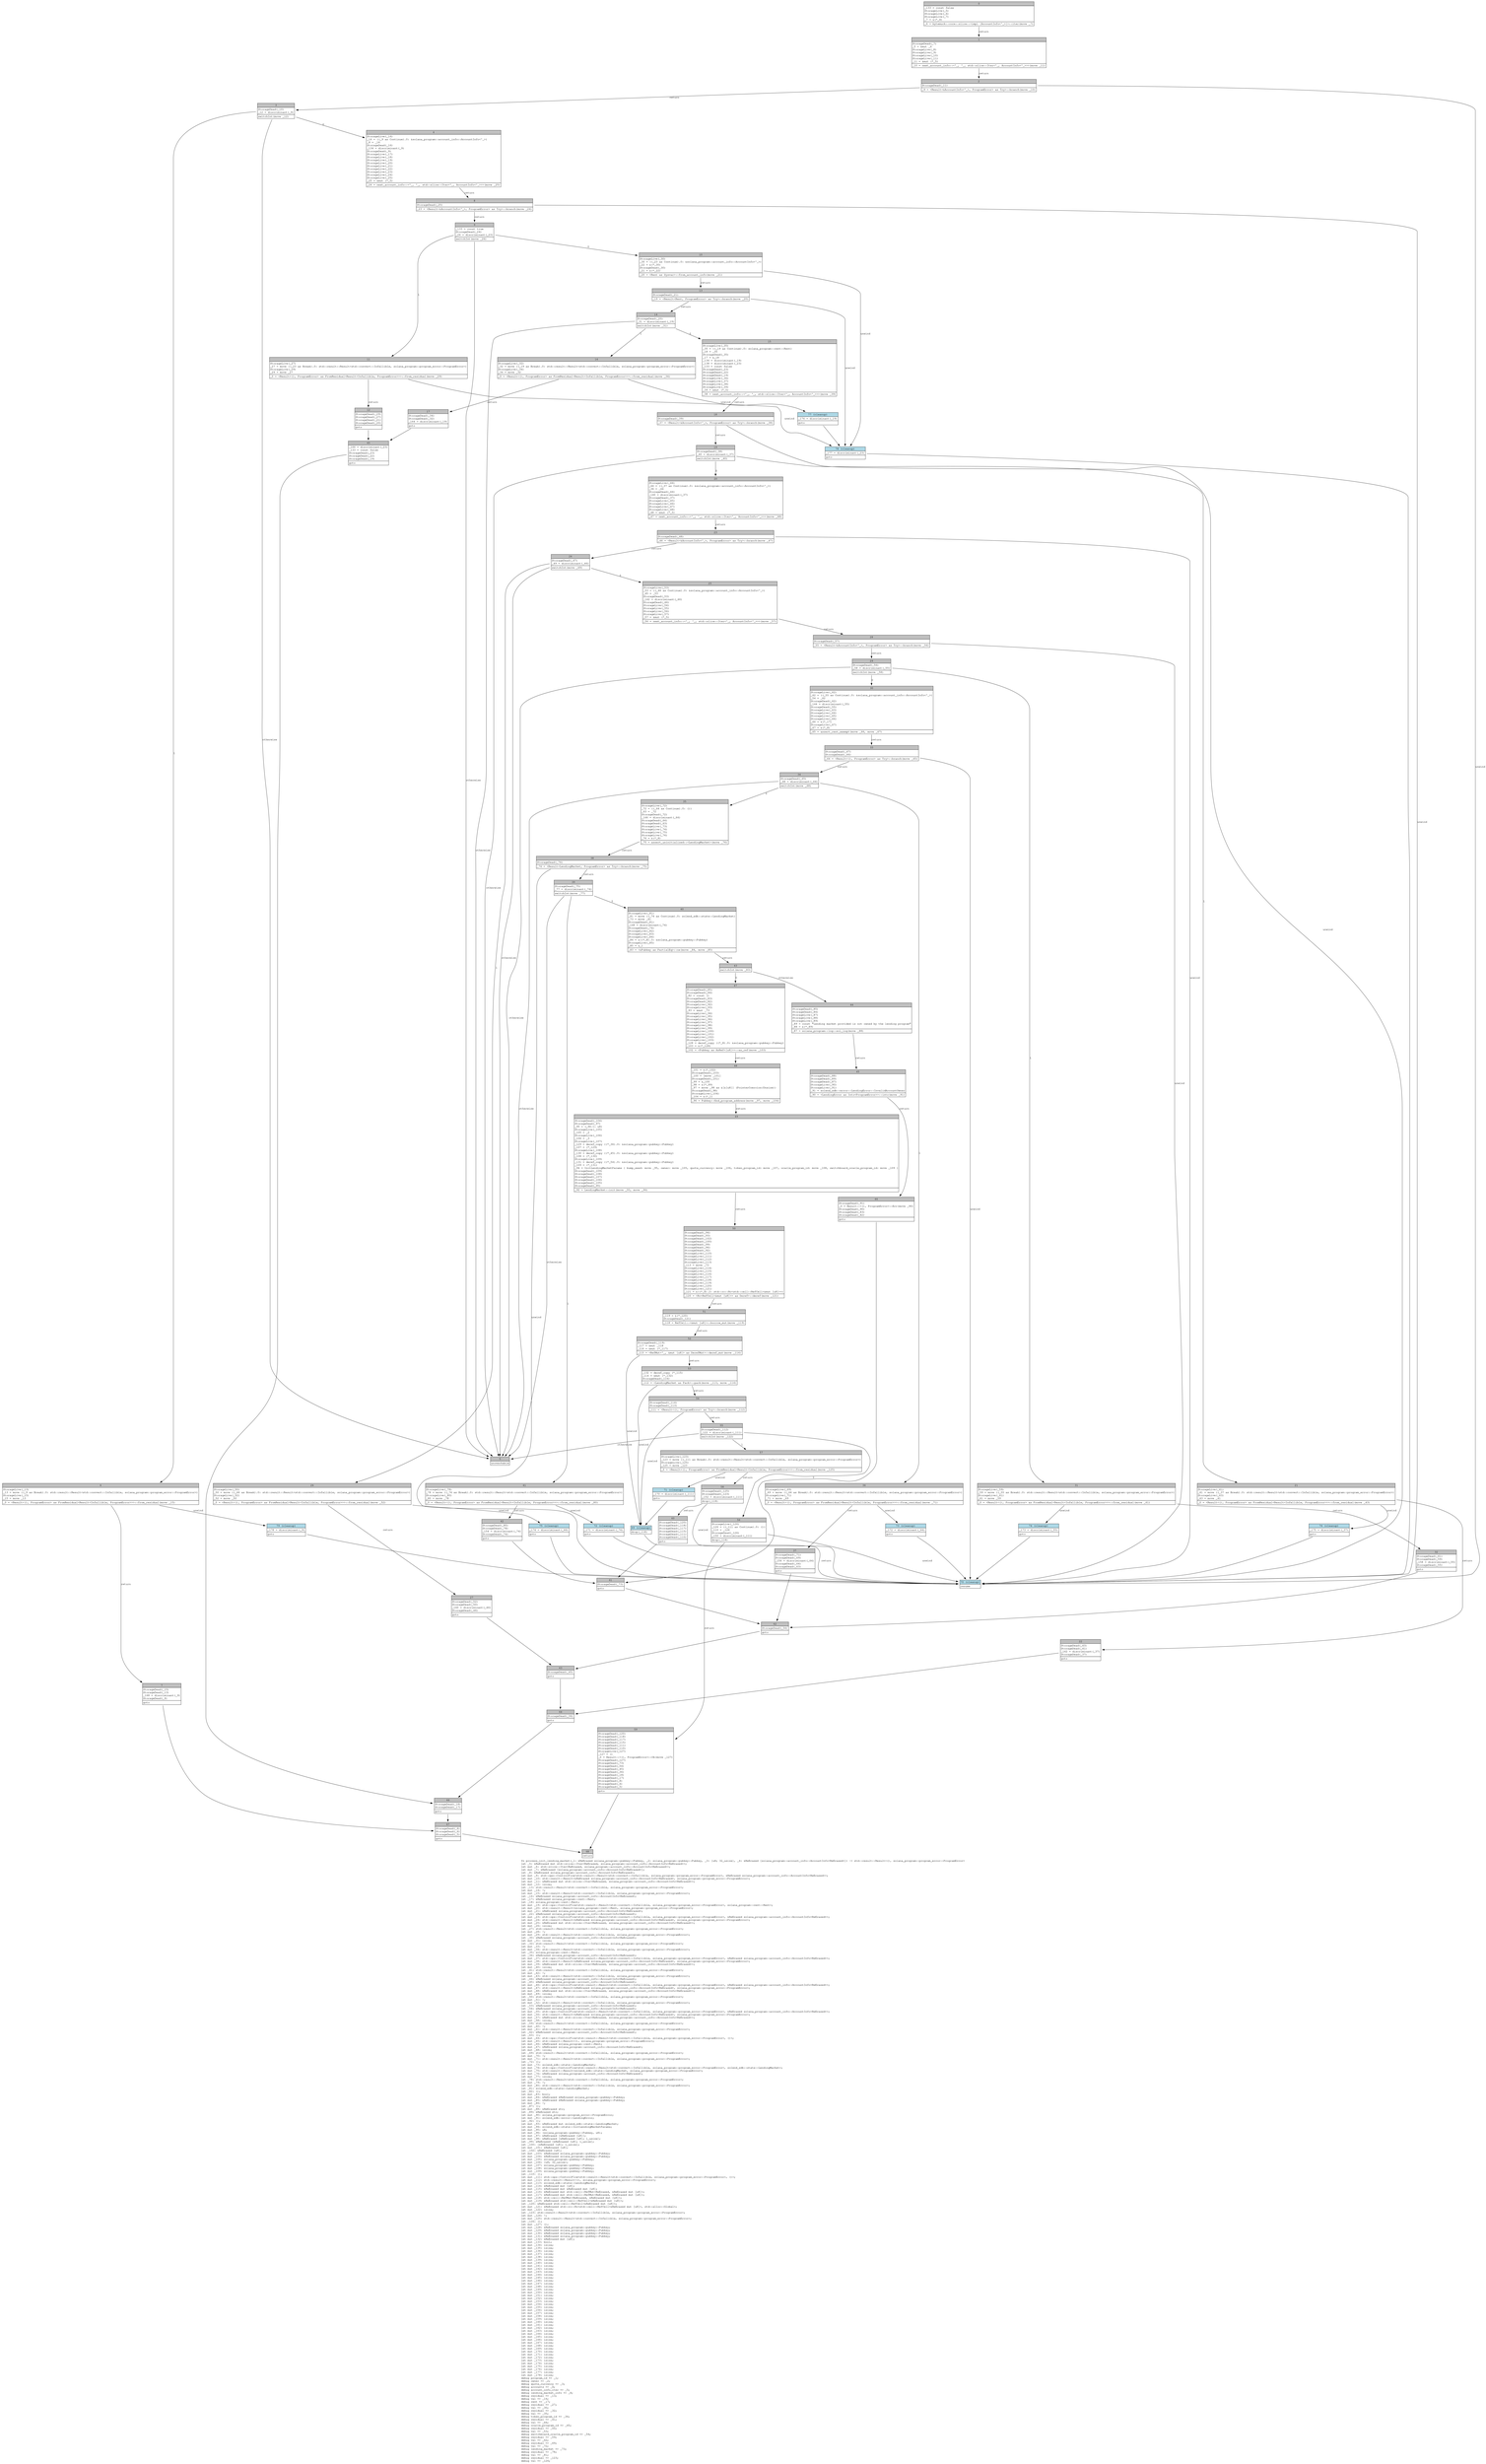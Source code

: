 digraph Mir_0_82 {
    graph [fontname="Courier, monospace"];
    node [fontname="Courier, monospace"];
    edge [fontname="Courier, monospace"];
    label=<fn process_init_lending_market(_1: &amp;ReErased solana_program::pubkey::Pubkey, _2: solana_program::pubkey::Pubkey, _3: [u8; 32_usize], _4: &amp;ReErased [solana_program::account_info::AccountInfo&lt;ReErased&gt;]) -&gt; std::result::Result&lt;(), solana_program::program_error::ProgramError&gt;<br align="left"/>let _5: &amp;ReErased mut std::slice::Iter&lt;ReErased, solana_program::account_info::AccountInfo&lt;ReErased&gt;&gt;;<br align="left"/>let mut _6: std::slice::Iter&lt;ReErased, solana_program::account_info::AccountInfo&lt;ReErased&gt;&gt;;<br align="left"/>let mut _7: &amp;ReErased [solana_program::account_info::AccountInfo&lt;ReErased&gt;];<br align="left"/>let _8: &amp;ReErased solana_program::account_info::AccountInfo&lt;ReErased&gt;;<br align="left"/>let mut _9: std::ops::ControlFlow&lt;std::result::Result&lt;std::convert::Infallible, solana_program::program_error::ProgramError&gt;, &amp;ReErased solana_program::account_info::AccountInfo&lt;ReErased&gt;&gt;;<br align="left"/>let mut _10: std::result::Result&lt;&amp;ReErased solana_program::account_info::AccountInfo&lt;ReErased&gt;, solana_program::program_error::ProgramError&gt;;<br align="left"/>let mut _11: &amp;ReErased mut std::slice::Iter&lt;ReErased, solana_program::account_info::AccountInfo&lt;ReErased&gt;&gt;;<br align="left"/>let mut _12: isize;<br align="left"/>let _13: std::result::Result&lt;std::convert::Infallible, solana_program::program_error::ProgramError&gt;;<br align="left"/>let mut _14: !;<br align="left"/>let mut _15: std::result::Result&lt;std::convert::Infallible, solana_program::program_error::ProgramError&gt;;<br align="left"/>let _16: &amp;ReErased solana_program::account_info::AccountInfo&lt;ReErased&gt;;<br align="left"/>let _17: &amp;ReErased solana_program::rent::Rent;<br align="left"/>let _18: solana_program::rent::Rent;<br align="left"/>let mut _19: std::ops::ControlFlow&lt;std::result::Result&lt;std::convert::Infallible, solana_program::program_error::ProgramError&gt;, solana_program::rent::Rent&gt;;<br align="left"/>let mut _20: std::result::Result&lt;solana_program::rent::Rent, solana_program::program_error::ProgramError&gt;;<br align="left"/>let mut _21: &amp;ReErased solana_program::account_info::AccountInfo&lt;ReErased&gt;;<br align="left"/>let _22: &amp;ReErased solana_program::account_info::AccountInfo&lt;ReErased&gt;;<br align="left"/>let mut _23: std::ops::ControlFlow&lt;std::result::Result&lt;std::convert::Infallible, solana_program::program_error::ProgramError&gt;, &amp;ReErased solana_program::account_info::AccountInfo&lt;ReErased&gt;&gt;;<br align="left"/>let mut _24: std::result::Result&lt;&amp;ReErased solana_program::account_info::AccountInfo&lt;ReErased&gt;, solana_program::program_error::ProgramError&gt;;<br align="left"/>let mut _25: &amp;ReErased mut std::slice::Iter&lt;ReErased, solana_program::account_info::AccountInfo&lt;ReErased&gt;&gt;;<br align="left"/>let mut _26: isize;<br align="left"/>let _27: std::result::Result&lt;std::convert::Infallible, solana_program::program_error::ProgramError&gt;;<br align="left"/>let mut _28: !;<br align="left"/>let mut _29: std::result::Result&lt;std::convert::Infallible, solana_program::program_error::ProgramError&gt;;<br align="left"/>let _30: &amp;ReErased solana_program::account_info::AccountInfo&lt;ReErased&gt;;<br align="left"/>let mut _31: isize;<br align="left"/>let _32: std::result::Result&lt;std::convert::Infallible, solana_program::program_error::ProgramError&gt;;<br align="left"/>let mut _33: !;<br align="left"/>let mut _34: std::result::Result&lt;std::convert::Infallible, solana_program::program_error::ProgramError&gt;;<br align="left"/>let _35: solana_program::rent::Rent;<br align="left"/>let _36: &amp;ReErased solana_program::account_info::AccountInfo&lt;ReErased&gt;;<br align="left"/>let mut _37: std::ops::ControlFlow&lt;std::result::Result&lt;std::convert::Infallible, solana_program::program_error::ProgramError&gt;, &amp;ReErased solana_program::account_info::AccountInfo&lt;ReErased&gt;&gt;;<br align="left"/>let mut _38: std::result::Result&lt;&amp;ReErased solana_program::account_info::AccountInfo&lt;ReErased&gt;, solana_program::program_error::ProgramError&gt;;<br align="left"/>let mut _39: &amp;ReErased mut std::slice::Iter&lt;ReErased, solana_program::account_info::AccountInfo&lt;ReErased&gt;&gt;;<br align="left"/>let mut _40: isize;<br align="left"/>let _41: std::result::Result&lt;std::convert::Infallible, solana_program::program_error::ProgramError&gt;;<br align="left"/>let mut _42: !;<br align="left"/>let mut _43: std::result::Result&lt;std::convert::Infallible, solana_program::program_error::ProgramError&gt;;<br align="left"/>let _44: &amp;ReErased solana_program::account_info::AccountInfo&lt;ReErased&gt;;<br align="left"/>let _45: &amp;ReErased solana_program::account_info::AccountInfo&lt;ReErased&gt;;<br align="left"/>let mut _46: std::ops::ControlFlow&lt;std::result::Result&lt;std::convert::Infallible, solana_program::program_error::ProgramError&gt;, &amp;ReErased solana_program::account_info::AccountInfo&lt;ReErased&gt;&gt;;<br align="left"/>let mut _47: std::result::Result&lt;&amp;ReErased solana_program::account_info::AccountInfo&lt;ReErased&gt;, solana_program::program_error::ProgramError&gt;;<br align="left"/>let mut _48: &amp;ReErased mut std::slice::Iter&lt;ReErased, solana_program::account_info::AccountInfo&lt;ReErased&gt;&gt;;<br align="left"/>let mut _49: isize;<br align="left"/>let _50: std::result::Result&lt;std::convert::Infallible, solana_program::program_error::ProgramError&gt;;<br align="left"/>let mut _51: !;<br align="left"/>let mut _52: std::result::Result&lt;std::convert::Infallible, solana_program::program_error::ProgramError&gt;;<br align="left"/>let _53: &amp;ReErased solana_program::account_info::AccountInfo&lt;ReErased&gt;;<br align="left"/>let _54: &amp;ReErased solana_program::account_info::AccountInfo&lt;ReErased&gt;;<br align="left"/>let mut _55: std::ops::ControlFlow&lt;std::result::Result&lt;std::convert::Infallible, solana_program::program_error::ProgramError&gt;, &amp;ReErased solana_program::account_info::AccountInfo&lt;ReErased&gt;&gt;;<br align="left"/>let mut _56: std::result::Result&lt;&amp;ReErased solana_program::account_info::AccountInfo&lt;ReErased&gt;, solana_program::program_error::ProgramError&gt;;<br align="left"/>let mut _57: &amp;ReErased mut std::slice::Iter&lt;ReErased, solana_program::account_info::AccountInfo&lt;ReErased&gt;&gt;;<br align="left"/>let mut _58: isize;<br align="left"/>let _59: std::result::Result&lt;std::convert::Infallible, solana_program::program_error::ProgramError&gt;;<br align="left"/>let mut _60: !;<br align="left"/>let mut _61: std::result::Result&lt;std::convert::Infallible, solana_program::program_error::ProgramError&gt;;<br align="left"/>let _62: &amp;ReErased solana_program::account_info::AccountInfo&lt;ReErased&gt;;<br align="left"/>let _63: ();<br align="left"/>let mut _64: std::ops::ControlFlow&lt;std::result::Result&lt;std::convert::Infallible, solana_program::program_error::ProgramError&gt;, ()&gt;;<br align="left"/>let mut _65: std::result::Result&lt;(), solana_program::program_error::ProgramError&gt;;<br align="left"/>let mut _66: &amp;ReErased solana_program::rent::Rent;<br align="left"/>let mut _67: &amp;ReErased solana_program::account_info::AccountInfo&lt;ReErased&gt;;<br align="left"/>let mut _68: isize;<br align="left"/>let _69: std::result::Result&lt;std::convert::Infallible, solana_program::program_error::ProgramError&gt;;<br align="left"/>let mut _70: !;<br align="left"/>let mut _71: std::result::Result&lt;std::convert::Infallible, solana_program::program_error::ProgramError&gt;;<br align="left"/>let _72: ();<br align="left"/>let mut _73: solend_sdk::state::LendingMarket;<br align="left"/>let mut _74: std::ops::ControlFlow&lt;std::result::Result&lt;std::convert::Infallible, solana_program::program_error::ProgramError&gt;, solend_sdk::state::LendingMarket&gt;;<br align="left"/>let mut _75: std::result::Result&lt;solend_sdk::state::LendingMarket, solana_program::program_error::ProgramError&gt;;<br align="left"/>let mut _76: &amp;ReErased solana_program::account_info::AccountInfo&lt;ReErased&gt;;<br align="left"/>let mut _77: isize;<br align="left"/>let _78: std::result::Result&lt;std::convert::Infallible, solana_program::program_error::ProgramError&gt;;<br align="left"/>let mut _79: !;<br align="left"/>let mut _80: std::result::Result&lt;std::convert::Infallible, solana_program::program_error::ProgramError&gt;;<br align="left"/>let _81: solend_sdk::state::LendingMarket;<br align="left"/>let _82: ();<br align="left"/>let mut _83: bool;<br align="left"/>let mut _84: &amp;ReErased &amp;ReErased solana_program::pubkey::Pubkey;<br align="left"/>let mut _85: &amp;ReErased &amp;ReErased solana_program::pubkey::Pubkey;<br align="left"/>let mut _86: !;<br align="left"/>let _87: ();<br align="left"/>let mut _88: &amp;ReErased str;<br align="left"/>let _89: &amp;ReErased str;<br align="left"/>let mut _90: solana_program::program_error::ProgramError;<br align="left"/>let mut _91: solend_sdk::error::LendingError;<br align="left"/>let _92: ();<br align="left"/>let mut _93: &amp;ReErased mut solend_sdk::state::LendingMarket;<br align="left"/>let mut _94: solend_sdk::state::InitLendingMarketParams;<br align="left"/>let mut _95: u8;<br align="left"/>let mut _96: (solana_program::pubkey::Pubkey, u8);<br align="left"/>let mut _97: &amp;ReErased [&amp;ReErased [u8]];<br align="left"/>let mut _98: &amp;ReErased [&amp;ReErased [u8]; 1_usize];<br align="left"/>let _99: &amp;ReErased [&amp;ReErased [u8]; 1_usize];<br align="left"/>let _100: [&amp;ReErased [u8]; 1_usize];<br align="left"/>let mut _101: &amp;ReErased [u8];<br align="left"/>let _102: &amp;ReErased [u8];<br align="left"/>let mut _103: &amp;ReErased solana_program::pubkey::Pubkey;<br align="left"/>let mut _104: &amp;ReErased solana_program::pubkey::Pubkey;<br align="left"/>let mut _105: solana_program::pubkey::Pubkey;<br align="left"/>let mut _106: [u8; 32_usize];<br align="left"/>let mut _107: solana_program::pubkey::Pubkey;<br align="left"/>let mut _108: solana_program::pubkey::Pubkey;<br align="left"/>let mut _109: solana_program::pubkey::Pubkey;<br align="left"/>let _110: ();<br align="left"/>let mut _111: std::ops::ControlFlow&lt;std::result::Result&lt;std::convert::Infallible, solana_program::program_error::ProgramError&gt;, ()&gt;;<br align="left"/>let mut _112: std::result::Result&lt;(), solana_program::program_error::ProgramError&gt;;<br align="left"/>let mut _113: solend_sdk::state::LendingMarket;<br align="left"/>let mut _114: &amp;ReErased mut [u8];<br align="left"/>let mut _115: &amp;ReErased mut &amp;ReErased mut [u8];<br align="left"/>let mut _116: &amp;ReErased mut std::cell::RefMut&lt;ReErased, &amp;ReErased mut [u8]&gt;;<br align="left"/>let mut _117: &amp;ReErased mut std::cell::RefMut&lt;ReErased, &amp;ReErased mut [u8]&gt;;<br align="left"/>let mut _118: std::cell::RefMut&lt;ReErased, &amp;ReErased mut [u8]&gt;;<br align="left"/>let mut _119: &amp;ReErased std::cell::RefCell&lt;&amp;ReErased mut [u8]&gt;;<br align="left"/>let _120: &amp;ReErased std::cell::RefCell&lt;&amp;ReErased mut [u8]&gt;;<br align="left"/>let mut _121: &amp;ReErased std::rc::Rc&lt;std::cell::RefCell&lt;&amp;ReErased mut [u8]&gt;, std::alloc::Global&gt;;<br align="left"/>let mut _122: isize;<br align="left"/>let _123: std::result::Result&lt;std::convert::Infallible, solana_program::program_error::ProgramError&gt;;<br align="left"/>let mut _124: !;<br align="left"/>let mut _125: std::result::Result&lt;std::convert::Infallible, solana_program::program_error::ProgramError&gt;;<br align="left"/>let _126: ();<br align="left"/>let mut _127: ();<br align="left"/>let mut _128: &amp;ReErased solana_program::pubkey::Pubkey;<br align="left"/>let mut _129: &amp;ReErased solana_program::pubkey::Pubkey;<br align="left"/>let mut _130: &amp;ReErased solana_program::pubkey::Pubkey;<br align="left"/>let mut _131: &amp;ReErased solana_program::pubkey::Pubkey;<br align="left"/>let mut _132: &amp;ReErased mut [u8];<br align="left"/>let mut _133: bool;<br align="left"/>let mut _134: isize;<br align="left"/>let mut _135: isize;<br align="left"/>let mut _136: isize;<br align="left"/>let mut _137: isize;<br align="left"/>let mut _138: isize;<br align="left"/>let mut _139: isize;<br align="left"/>let mut _140: isize;<br align="left"/>let mut _141: isize;<br align="left"/>let mut _142: isize;<br align="left"/>let mut _143: isize;<br align="left"/>let mut _144: isize;<br align="left"/>let mut _145: isize;<br align="left"/>let mut _146: isize;<br align="left"/>let mut _147: isize;<br align="left"/>let mut _148: isize;<br align="left"/>let mut _149: isize;<br align="left"/>let mut _150: isize;<br align="left"/>let mut _151: isize;<br align="left"/>let mut _152: isize;<br align="left"/>let mut _153: isize;<br align="left"/>let mut _154: isize;<br align="left"/>let mut _155: isize;<br align="left"/>let mut _156: isize;<br align="left"/>let mut _157: isize;<br align="left"/>let mut _158: isize;<br align="left"/>let mut _159: isize;<br align="left"/>let mut _160: isize;<br align="left"/>let mut _161: isize;<br align="left"/>let mut _162: isize;<br align="left"/>let mut _163: isize;<br align="left"/>let mut _164: isize;<br align="left"/>let mut _165: isize;<br align="left"/>let mut _166: isize;<br align="left"/>let mut _167: isize;<br align="left"/>let mut _168: isize;<br align="left"/>let mut _169: isize;<br align="left"/>let mut _170: isize;<br align="left"/>let mut _171: isize;<br align="left"/>let mut _172: isize;<br align="left"/>let mut _173: isize;<br align="left"/>let mut _174: isize;<br align="left"/>let mut _175: isize;<br align="left"/>let mut _176: isize;<br align="left"/>let mut _177: isize;<br align="left"/>let mut _178: isize;<br align="left"/>debug program_id =&gt; _1;<br align="left"/>debug owner =&gt; _2;<br align="left"/>debug quote_currency =&gt; _3;<br align="left"/>debug accounts =&gt; _4;<br align="left"/>debug account_info_iter =&gt; _5;<br align="left"/>debug lending_market_info =&gt; _8;<br align="left"/>debug residual =&gt; _13;<br align="left"/>debug val =&gt; _16;<br align="left"/>debug rent =&gt; _17;<br align="left"/>debug residual =&gt; _27;<br align="left"/>debug val =&gt; _30;<br align="left"/>debug residual =&gt; _32;<br align="left"/>debug val =&gt; _35;<br align="left"/>debug token_program_id =&gt; _36;<br align="left"/>debug residual =&gt; _41;<br align="left"/>debug val =&gt; _44;<br align="left"/>debug oracle_program_id =&gt; _45;<br align="left"/>debug residual =&gt; _50;<br align="left"/>debug val =&gt; _53;<br align="left"/>debug switchboard_oracle_program_id =&gt; _54;<br align="left"/>debug residual =&gt; _59;<br align="left"/>debug val =&gt; _62;<br align="left"/>debug residual =&gt; _69;<br align="left"/>debug val =&gt; _72;<br align="left"/>debug lending_market =&gt; _73;<br align="left"/>debug residual =&gt; _78;<br align="left"/>debug val =&gt; _81;<br align="left"/>debug residual =&gt; _123;<br align="left"/>debug val =&gt; _126;<br align="left"/>>;
    bb0__0_82 [shape="none", label=<<table border="0" cellborder="1" cellspacing="0"><tr><td bgcolor="gray" align="center" colspan="1">0</td></tr><tr><td align="left" balign="left">_133 = const false<br/>StorageLive(_5)<br/>StorageLive(_6)<br/>StorageLive(_7)<br/>_7 = &amp;(*_4)<br/></td></tr><tr><td align="left">_6 = bytemuck::core::slice::&lt;impl [AccountInfo&lt;'_&gt;]&gt;::iter(move _7)</td></tr></table>>];
    bb1__0_82 [shape="none", label=<<table border="0" cellborder="1" cellspacing="0"><tr><td bgcolor="gray" align="center" colspan="1">1</td></tr><tr><td align="left" balign="left">StorageDead(_7)<br/>_5 = &amp;mut _6<br/>StorageLive(_8)<br/>StorageLive(_9)<br/>StorageLive(_10)<br/>StorageLive(_11)<br/>_11 = &amp;mut (*_5)<br/></td></tr><tr><td align="left">_10 = next_account_info::&lt;'_, '_, std::slice::Iter&lt;'_, AccountInfo&lt;'_&gt;&gt;&gt;(move _11)</td></tr></table>>];
    bb2__0_82 [shape="none", label=<<table border="0" cellborder="1" cellspacing="0"><tr><td bgcolor="gray" align="center" colspan="1">2</td></tr><tr><td align="left" balign="left">StorageDead(_11)<br/></td></tr><tr><td align="left">_9 = &lt;Result&lt;&amp;AccountInfo&lt;'_&gt;, ProgramError&gt; as Try&gt;::branch(move _10)</td></tr></table>>];
    bb3__0_82 [shape="none", label=<<table border="0" cellborder="1" cellspacing="0"><tr><td bgcolor="gray" align="center" colspan="1">3</td></tr><tr><td align="left" balign="left">StorageDead(_10)<br/>_12 = discriminant(_9)<br/></td></tr><tr><td align="left">switchInt(move _12)</td></tr></table>>];
    bb4__0_82 [shape="none", label=<<table border="0" cellborder="1" cellspacing="0"><tr><td bgcolor="gray" align="center" colspan="1">4</td></tr><tr><td align="left" balign="left">StorageLive(_16)<br/>_16 = ((_9 as Continue).0: &amp;solana_program::account_info::AccountInfo&lt;'_&gt;)<br/>_8 = _16<br/>StorageDead(_16)<br/>_134 = discriminant(_9)<br/>StorageDead(_9)<br/>StorageLive(_17)<br/>StorageLive(_18)<br/>StorageLive(_19)<br/>StorageLive(_20)<br/>StorageLive(_21)<br/>StorageLive(_22)<br/>StorageLive(_23)<br/>StorageLive(_24)<br/>StorageLive(_25)<br/>_25 = &amp;mut (*_5)<br/></td></tr><tr><td align="left">_24 = next_account_info::&lt;'_, '_, std::slice::Iter&lt;'_, AccountInfo&lt;'_&gt;&gt;&gt;(move _25)</td></tr></table>>];
    bb5__0_82 [shape="none", label=<<table border="0" cellborder="1" cellspacing="0"><tr><td bgcolor="gray" align="center" colspan="1">5</td></tr><tr><td align="left">unreachable</td></tr></table>>];
    bb6__0_82 [shape="none", label=<<table border="0" cellborder="1" cellspacing="0"><tr><td bgcolor="gray" align="center" colspan="1">6</td></tr><tr><td align="left" balign="left">StorageLive(_13)<br/>_13 = move ((_9 as Break).0: std::result::Result&lt;std::convert::Infallible, solana_program::program_error::ProgramError&gt;)<br/>StorageLive(_15)<br/>_15 = move _13<br/></td></tr><tr><td align="left">_0 = &lt;Result&lt;(), ProgramError&gt; as FromResidual&lt;Result&lt;Infallible, ProgramError&gt;&gt;&gt;::from_residual(move _15)</td></tr></table>>];
    bb7__0_82 [shape="none", label=<<table border="0" cellborder="1" cellspacing="0"><tr><td bgcolor="gray" align="center" colspan="1">7</td></tr><tr><td align="left" balign="left">StorageDead(_15)<br/>StorageDead(_13)<br/>_168 = discriminant(_9)<br/>StorageDead(_9)<br/></td></tr><tr><td align="left">goto</td></tr></table>>];
    bb8__0_82 [shape="none", label=<<table border="0" cellborder="1" cellspacing="0"><tr><td bgcolor="gray" align="center" colspan="1">8</td></tr><tr><td align="left" balign="left">StorageDead(_25)<br/></td></tr><tr><td align="left">_23 = &lt;Result&lt;&amp;AccountInfo&lt;'_&gt;, ProgramError&gt; as Try&gt;::branch(move _24)</td></tr></table>>];
    bb9__0_82 [shape="none", label=<<table border="0" cellborder="1" cellspacing="0"><tr><td bgcolor="gray" align="center" colspan="1">9</td></tr><tr><td align="left" balign="left">_133 = const true<br/>StorageDead(_24)<br/>_26 = discriminant(_23)<br/></td></tr><tr><td align="left">switchInt(move _26)</td></tr></table>>];
    bb10__0_82 [shape="none", label=<<table border="0" cellborder="1" cellspacing="0"><tr><td bgcolor="gray" align="center" colspan="1">10</td></tr><tr><td align="left" balign="left">StorageLive(_30)<br/>_30 = ((_23 as Continue).0: &amp;solana_program::account_info::AccountInfo&lt;'_&gt;)<br/>_22 = &amp;(*_30)<br/>StorageDead(_30)<br/>_21 = &amp;(*_22)<br/></td></tr><tr><td align="left">_20 = &lt;Rent as Sysvar&gt;::from_account_info(move _21)</td></tr></table>>];
    bb11__0_82 [shape="none", label=<<table border="0" cellborder="1" cellspacing="0"><tr><td bgcolor="gray" align="center" colspan="1">11</td></tr><tr><td align="left" balign="left">StorageLive(_27)<br/>_27 = move ((_23 as Break).0: std::result::Result&lt;std::convert::Infallible, solana_program::program_error::ProgramError&gt;)<br/>StorageLive(_29)<br/>_29 = move _27<br/></td></tr><tr><td align="left">_0 = &lt;Result&lt;(), ProgramError&gt; as FromResidual&lt;Result&lt;Infallible, ProgramError&gt;&gt;&gt;::from_residual(move _29)</td></tr></table>>];
    bb12__0_82 [shape="none", label=<<table border="0" cellborder="1" cellspacing="0"><tr><td bgcolor="gray" align="center" colspan="1">12</td></tr><tr><td align="left" balign="left">StorageDead(_29)<br/>StorageDead(_27)<br/>StorageDead(_21)<br/>StorageDead(_20)<br/></td></tr><tr><td align="left">goto</td></tr></table>>];
    bb13__0_82 [shape="none", label=<<table border="0" cellborder="1" cellspacing="0"><tr><td bgcolor="gray" align="center" colspan="1">13</td></tr><tr><td align="left" balign="left">StorageDead(_21)<br/></td></tr><tr><td align="left">_19 = &lt;Result&lt;Rent, ProgramError&gt; as Try&gt;::branch(move _20)</td></tr></table>>];
    bb14__0_82 [shape="none", label=<<table border="0" cellborder="1" cellspacing="0"><tr><td bgcolor="gray" align="center" colspan="1">14</td></tr><tr><td align="left" balign="left">StorageDead(_20)<br/>_31 = discriminant(_19)<br/></td></tr><tr><td align="left">switchInt(move _31)</td></tr></table>>];
    bb15__0_82 [shape="none", label=<<table border="0" cellborder="1" cellspacing="0"><tr><td bgcolor="gray" align="center" colspan="1">15</td></tr><tr><td align="left" balign="left">StorageLive(_35)<br/>_35 = ((_19 as Continue).0: solana_program::rent::Rent)<br/>_18 = _35<br/>StorageDead(_35)<br/>_17 = &amp;_18<br/>_136 = discriminant(_19)<br/>_138 = discriminant(_23)<br/>_133 = const false<br/>StorageDead(_23)<br/>StorageDead(_22)<br/>StorageDead(_19)<br/>StorageLive(_36)<br/>StorageLive(_37)<br/>StorageLive(_38)<br/>StorageLive(_39)<br/>_39 = &amp;mut (*_5)<br/></td></tr><tr><td align="left">_38 = next_account_info::&lt;'_, '_, std::slice::Iter&lt;'_, AccountInfo&lt;'_&gt;&gt;&gt;(move _39)</td></tr></table>>];
    bb16__0_82 [shape="none", label=<<table border="0" cellborder="1" cellspacing="0"><tr><td bgcolor="gray" align="center" colspan="1">16</td></tr><tr><td align="left" balign="left">StorageLive(_32)<br/>_32 = move ((_19 as Break).0: std::result::Result&lt;std::convert::Infallible, solana_program::program_error::ProgramError&gt;)<br/>StorageLive(_34)<br/>_34 = move _32<br/></td></tr><tr><td align="left">_0 = &lt;Result&lt;(), ProgramError&gt; as FromResidual&lt;Result&lt;Infallible, ProgramError&gt;&gt;&gt;::from_residual(move _34)</td></tr></table>>];
    bb17__0_82 [shape="none", label=<<table border="0" cellborder="1" cellspacing="0"><tr><td bgcolor="gray" align="center" colspan="1">17</td></tr><tr><td align="left" balign="left">StorageDead(_34)<br/>StorageDead(_32)<br/>_164 = discriminant(_19)<br/></td></tr><tr><td align="left">goto</td></tr></table>>];
    bb18__0_82 [shape="none", label=<<table border="0" cellborder="1" cellspacing="0"><tr><td bgcolor="gray" align="center" colspan="1">18</td></tr><tr><td align="left" balign="left">StorageDead(_39)<br/></td></tr><tr><td align="left">_37 = &lt;Result&lt;&amp;AccountInfo&lt;'_&gt;, ProgramError&gt; as Try&gt;::branch(move _38)</td></tr></table>>];
    bb19__0_82 [shape="none", label=<<table border="0" cellborder="1" cellspacing="0"><tr><td bgcolor="gray" align="center" colspan="1">19</td></tr><tr><td align="left" balign="left">StorageDead(_38)<br/>_40 = discriminant(_37)<br/></td></tr><tr><td align="left">switchInt(move _40)</td></tr></table>>];
    bb20__0_82 [shape="none", label=<<table border="0" cellborder="1" cellspacing="0"><tr><td bgcolor="gray" align="center" colspan="1">20</td></tr><tr><td align="left" balign="left">StorageLive(_44)<br/>_44 = ((_37 as Continue).0: &amp;solana_program::account_info::AccountInfo&lt;'_&gt;)<br/>_36 = _44<br/>StorageDead(_44)<br/>_140 = discriminant(_37)<br/>StorageDead(_37)<br/>StorageLive(_45)<br/>StorageLive(_46)<br/>StorageLive(_47)<br/>StorageLive(_48)<br/>_48 = &amp;mut (*_5)<br/></td></tr><tr><td align="left">_47 = next_account_info::&lt;'_, '_, std::slice::Iter&lt;'_, AccountInfo&lt;'_&gt;&gt;&gt;(move _48)</td></tr></table>>];
    bb21__0_82 [shape="none", label=<<table border="0" cellborder="1" cellspacing="0"><tr><td bgcolor="gray" align="center" colspan="1">21</td></tr><tr><td align="left" balign="left">StorageLive(_41)<br/>_41 = move ((_37 as Break).0: std::result::Result&lt;std::convert::Infallible, solana_program::program_error::ProgramError&gt;)<br/>StorageLive(_43)<br/>_43 = move _41<br/></td></tr><tr><td align="left">_0 = &lt;Result&lt;(), ProgramError&gt; as FromResidual&lt;Result&lt;Infallible, ProgramError&gt;&gt;&gt;::from_residual(move _43)</td></tr></table>>];
    bb22__0_82 [shape="none", label=<<table border="0" cellborder="1" cellspacing="0"><tr><td bgcolor="gray" align="center" colspan="1">22</td></tr><tr><td align="left" balign="left">StorageDead(_43)<br/>StorageDead(_41)<br/>_162 = discriminant(_37)<br/>StorageDead(_37)<br/></td></tr><tr><td align="left">goto</td></tr></table>>];
    bb23__0_82 [shape="none", label=<<table border="0" cellborder="1" cellspacing="0"><tr><td bgcolor="gray" align="center" colspan="1">23</td></tr><tr><td align="left" balign="left">StorageDead(_48)<br/></td></tr><tr><td align="left">_46 = &lt;Result&lt;&amp;AccountInfo&lt;'_&gt;, ProgramError&gt; as Try&gt;::branch(move _47)</td></tr></table>>];
    bb24__0_82 [shape="none", label=<<table border="0" cellborder="1" cellspacing="0"><tr><td bgcolor="gray" align="center" colspan="1">24</td></tr><tr><td align="left" balign="left">StorageDead(_47)<br/>_49 = discriminant(_46)<br/></td></tr><tr><td align="left">switchInt(move _49)</td></tr></table>>];
    bb25__0_82 [shape="none", label=<<table border="0" cellborder="1" cellspacing="0"><tr><td bgcolor="gray" align="center" colspan="1">25</td></tr><tr><td align="left" balign="left">StorageLive(_53)<br/>_53 = ((_46 as Continue).0: &amp;solana_program::account_info::AccountInfo&lt;'_&gt;)<br/>_45 = _53<br/>StorageDead(_53)<br/>_142 = discriminant(_46)<br/>StorageDead(_46)<br/>StorageLive(_54)<br/>StorageLive(_55)<br/>StorageLive(_56)<br/>StorageLive(_57)<br/>_57 = &amp;mut (*_5)<br/></td></tr><tr><td align="left">_56 = next_account_info::&lt;'_, '_, std::slice::Iter&lt;'_, AccountInfo&lt;'_&gt;&gt;&gt;(move _57)</td></tr></table>>];
    bb26__0_82 [shape="none", label=<<table border="0" cellborder="1" cellspacing="0"><tr><td bgcolor="gray" align="center" colspan="1">26</td></tr><tr><td align="left" balign="left">StorageLive(_50)<br/>_50 = move ((_46 as Break).0: std::result::Result&lt;std::convert::Infallible, solana_program::program_error::ProgramError&gt;)<br/>StorageLive(_52)<br/>_52 = move _50<br/></td></tr><tr><td align="left">_0 = &lt;Result&lt;(), ProgramError&gt; as FromResidual&lt;Result&lt;Infallible, ProgramError&gt;&gt;&gt;::from_residual(move _52)</td></tr></table>>];
    bb27__0_82 [shape="none", label=<<table border="0" cellborder="1" cellspacing="0"><tr><td bgcolor="gray" align="center" colspan="1">27</td></tr><tr><td align="left" balign="left">StorageDead(_52)<br/>StorageDead(_50)<br/>_160 = discriminant(_46)<br/>StorageDead(_46)<br/></td></tr><tr><td align="left">goto</td></tr></table>>];
    bb28__0_82 [shape="none", label=<<table border="0" cellborder="1" cellspacing="0"><tr><td bgcolor="gray" align="center" colspan="1">28</td></tr><tr><td align="left" balign="left">StorageDead(_57)<br/></td></tr><tr><td align="left">_55 = &lt;Result&lt;&amp;AccountInfo&lt;'_&gt;, ProgramError&gt; as Try&gt;::branch(move _56)</td></tr></table>>];
    bb29__0_82 [shape="none", label=<<table border="0" cellborder="1" cellspacing="0"><tr><td bgcolor="gray" align="center" colspan="1">29</td></tr><tr><td align="left" balign="left">StorageDead(_56)<br/>_58 = discriminant(_55)<br/></td></tr><tr><td align="left">switchInt(move _58)</td></tr></table>>];
    bb30__0_82 [shape="none", label=<<table border="0" cellborder="1" cellspacing="0"><tr><td bgcolor="gray" align="center" colspan="1">30</td></tr><tr><td align="left" balign="left">StorageLive(_62)<br/>_62 = ((_55 as Continue).0: &amp;solana_program::account_info::AccountInfo&lt;'_&gt;)<br/>_54 = _62<br/>StorageDead(_62)<br/>_144 = discriminant(_55)<br/>StorageDead(_55)<br/>StorageLive(_63)<br/>StorageLive(_64)<br/>StorageLive(_65)<br/>StorageLive(_66)<br/>_66 = &amp;(*_17)<br/>StorageLive(_67)<br/>_67 = &amp;(*_8)<br/></td></tr><tr><td align="left">_65 = assert_rent_exempt(move _66, move _67)</td></tr></table>>];
    bb31__0_82 [shape="none", label=<<table border="0" cellborder="1" cellspacing="0"><tr><td bgcolor="gray" align="center" colspan="1">31</td></tr><tr><td align="left" balign="left">StorageLive(_59)<br/>_59 = move ((_55 as Break).0: std::result::Result&lt;std::convert::Infallible, solana_program::program_error::ProgramError&gt;)<br/>StorageLive(_61)<br/>_61 = move _59<br/></td></tr><tr><td align="left">_0 = &lt;Result&lt;(), ProgramError&gt; as FromResidual&lt;Result&lt;Infallible, ProgramError&gt;&gt;&gt;::from_residual(move _61)</td></tr></table>>];
    bb32__0_82 [shape="none", label=<<table border="0" cellborder="1" cellspacing="0"><tr><td bgcolor="gray" align="center" colspan="1">32</td></tr><tr><td align="left" balign="left">StorageDead(_61)<br/>StorageDead(_59)<br/>_158 = discriminant(_55)<br/>StorageDead(_55)<br/></td></tr><tr><td align="left">goto</td></tr></table>>];
    bb33__0_82 [shape="none", label=<<table border="0" cellborder="1" cellspacing="0"><tr><td bgcolor="gray" align="center" colspan="1">33</td></tr><tr><td align="left" balign="left">StorageDead(_67)<br/>StorageDead(_66)<br/></td></tr><tr><td align="left">_64 = &lt;Result&lt;(), ProgramError&gt; as Try&gt;::branch(move _65)</td></tr></table>>];
    bb34__0_82 [shape="none", label=<<table border="0" cellborder="1" cellspacing="0"><tr><td bgcolor="gray" align="center" colspan="1">34</td></tr><tr><td align="left" balign="left">StorageDead(_65)<br/>_68 = discriminant(_64)<br/></td></tr><tr><td align="left">switchInt(move _68)</td></tr></table>>];
    bb35__0_82 [shape="none", label=<<table border="0" cellborder="1" cellspacing="0"><tr><td bgcolor="gray" align="center" colspan="1">35</td></tr><tr><td align="left" balign="left">StorageLive(_72)<br/>_72 = ((_64 as Continue).0: ())<br/>_63 = _72<br/>StorageDead(_72)<br/>_146 = discriminant(_64)<br/>StorageDead(_64)<br/>StorageDead(_63)<br/>StorageLive(_73)<br/>StorageLive(_74)<br/>StorageLive(_75)<br/>StorageLive(_76)<br/>_76 = &amp;(*_8)<br/></td></tr><tr><td align="left">_75 = assert_uninitialized::&lt;LendingMarket&gt;(move _76)</td></tr></table>>];
    bb36__0_82 [shape="none", label=<<table border="0" cellborder="1" cellspacing="0"><tr><td bgcolor="gray" align="center" colspan="1">36</td></tr><tr><td align="left" balign="left">StorageLive(_69)<br/>_69 = move ((_64 as Break).0: std::result::Result&lt;std::convert::Infallible, solana_program::program_error::ProgramError&gt;)<br/>StorageLive(_71)<br/>_71 = move _69<br/></td></tr><tr><td align="left">_0 = &lt;Result&lt;(), ProgramError&gt; as FromResidual&lt;Result&lt;Infallible, ProgramError&gt;&gt;&gt;::from_residual(move _71)</td></tr></table>>];
    bb37__0_82 [shape="none", label=<<table border="0" cellborder="1" cellspacing="0"><tr><td bgcolor="gray" align="center" colspan="1">37</td></tr><tr><td align="left" balign="left">StorageDead(_71)<br/>StorageDead(_69)<br/>_156 = discriminant(_64)<br/>StorageDead(_64)<br/>StorageDead(_63)<br/></td></tr><tr><td align="left">goto</td></tr></table>>];
    bb38__0_82 [shape="none", label=<<table border="0" cellborder="1" cellspacing="0"><tr><td bgcolor="gray" align="center" colspan="1">38</td></tr><tr><td align="left" balign="left">StorageDead(_76)<br/></td></tr><tr><td align="left">_74 = &lt;Result&lt;LendingMarket, ProgramError&gt; as Try&gt;::branch(move _75)</td></tr></table>>];
    bb39__0_82 [shape="none", label=<<table border="0" cellborder="1" cellspacing="0"><tr><td bgcolor="gray" align="center" colspan="1">39</td></tr><tr><td align="left" balign="left">StorageDead(_75)<br/>_77 = discriminant(_74)<br/></td></tr><tr><td align="left">switchInt(move _77)</td></tr></table>>];
    bb40__0_82 [shape="none", label=<<table border="0" cellborder="1" cellspacing="0"><tr><td bgcolor="gray" align="center" colspan="1">40</td></tr><tr><td align="left" balign="left">StorageLive(_81)<br/>_81 = move ((_74 as Continue).0: solend_sdk::state::LendingMarket)<br/>_73 = move _81<br/>StorageDead(_81)<br/>_148 = discriminant(_74)<br/>StorageDead(_74)<br/>StorageLive(_82)<br/>StorageLive(_83)<br/>StorageLive(_84)<br/>_84 = &amp;((*_8).3: &amp;solana_program::pubkey::Pubkey)<br/>StorageLive(_85)<br/>_85 = &amp;_1<br/></td></tr><tr><td align="left">_83 = &lt;&amp;Pubkey as PartialEq&gt;::ne(move _84, move _85)</td></tr></table>>];
    bb41__0_82 [shape="none", label=<<table border="0" cellborder="1" cellspacing="0"><tr><td bgcolor="gray" align="center" colspan="1">41</td></tr><tr><td align="left" balign="left">StorageLive(_78)<br/>_78 = move ((_74 as Break).0: std::result::Result&lt;std::convert::Infallible, solana_program::program_error::ProgramError&gt;)<br/>StorageLive(_80)<br/>_80 = move _78<br/></td></tr><tr><td align="left">_0 = &lt;Result&lt;(), ProgramError&gt; as FromResidual&lt;Result&lt;Infallible, ProgramError&gt;&gt;&gt;::from_residual(move _80)</td></tr></table>>];
    bb42__0_82 [shape="none", label=<<table border="0" cellborder="1" cellspacing="0"><tr><td bgcolor="gray" align="center" colspan="1">42</td></tr><tr><td align="left" balign="left">StorageDead(_80)<br/>StorageDead(_78)<br/>_154 = discriminant(_74)<br/>StorageDead(_74)<br/></td></tr><tr><td align="left">goto</td></tr></table>>];
    bb43__0_82 [shape="none", label=<<table border="0" cellborder="1" cellspacing="0"><tr><td bgcolor="gray" align="center" colspan="1">43</td></tr><tr><td align="left">switchInt(move _83)</td></tr></table>>];
    bb44__0_82 [shape="none", label=<<table border="0" cellborder="1" cellspacing="0"><tr><td bgcolor="gray" align="center" colspan="1">44</td></tr><tr><td align="left" balign="left">StorageDead(_85)<br/>StorageDead(_84)<br/>StorageLive(_87)<br/>StorageLive(_88)<br/>StorageLive(_89)<br/>_89 = const &quot;Lending market provided is not owned by the lending program&quot;<br/>_88 = &amp;(*_89)<br/></td></tr><tr><td align="left">_87 = solana_program::log::sol_log(move _88)</td></tr></table>>];
    bb45__0_82 [shape="none", label=<<table border="0" cellborder="1" cellspacing="0"><tr><td bgcolor="gray" align="center" colspan="1">45</td></tr><tr><td align="left" balign="left">StorageDead(_88)<br/>StorageDead(_89)<br/>StorageDead(_87)<br/>StorageLive(_90)<br/>StorageLive(_91)<br/>_91 = solend_sdk::error::LendingError::InvalidAccountOwner<br/></td></tr><tr><td align="left">_90 = &lt;LendingError as Into&lt;ProgramError&gt;&gt;::into(move _91)</td></tr></table>>];
    bb46__0_82 [shape="none", label=<<table border="0" cellborder="1" cellspacing="0"><tr><td bgcolor="gray" align="center" colspan="1">46</td></tr><tr><td align="left" balign="left">StorageDead(_91)<br/>_0 = Result::&lt;(), ProgramError&gt;::Err(move _90)<br/>StorageDead(_90)<br/>StorageDead(_83)<br/>StorageDead(_82)<br/></td></tr><tr><td align="left">goto</td></tr></table>>];
    bb47__0_82 [shape="none", label=<<table border="0" cellborder="1" cellspacing="0"><tr><td bgcolor="gray" align="center" colspan="1">47</td></tr><tr><td align="left" balign="left">StorageDead(_85)<br/>StorageDead(_84)<br/>_82 = const ()<br/>StorageDead(_83)<br/>StorageDead(_82)<br/>StorageLive(_92)<br/>StorageLive(_93)<br/>_93 = &amp;mut _73<br/>StorageLive(_94)<br/>StorageLive(_95)<br/>StorageLive(_96)<br/>StorageLive(_97)<br/>StorageLive(_98)<br/>StorageLive(_99)<br/>StorageLive(_100)<br/>StorageLive(_101)<br/>StorageLive(_102)<br/>StorageLive(_103)<br/>_128 = deref_copy ((*_8).0: &amp;solana_program::pubkey::Pubkey)<br/>_103 = &amp;(*_128)<br/></td></tr><tr><td align="left">_102 = &lt;Pubkey as AsRef&lt;[u8]&gt;&gt;::as_ref(move _103)</td></tr></table>>];
    bb48__0_82 [shape="none", label=<<table border="0" cellborder="1" cellspacing="0"><tr><td bgcolor="gray" align="center" colspan="1">48</td></tr><tr><td align="left" balign="left">_101 = &amp;(*_102)<br/>StorageDead(_103)<br/>_100 = [move _101]<br/>StorageDead(_101)<br/>_99 = &amp;_100<br/>_98 = &amp;(*_99)<br/>_97 = move _98 as &amp;[&amp;[u8]] (PointerCoercion(Unsize))<br/>StorageDead(_98)<br/>StorageLive(_104)<br/>_104 = &amp;(*_1)<br/></td></tr><tr><td align="left">_96 = Pubkey::find_program_address(move _97, move _104)</td></tr></table>>];
    bb49__0_82 [shape="none", label=<<table border="0" cellborder="1" cellspacing="0"><tr><td bgcolor="gray" align="center" colspan="1">49</td></tr><tr><td align="left" balign="left">StorageDead(_104)<br/>StorageDead(_97)<br/>_95 = (_96.1: u8)<br/>StorageLive(_105)<br/>_105 = _2<br/>StorageLive(_106)<br/>_106 = _3<br/>StorageLive(_107)<br/>_129 = deref_copy ((*_36).0: &amp;solana_program::pubkey::Pubkey)<br/>_107 = (*_129)<br/>StorageLive(_108)<br/>_130 = deref_copy ((*_45).0: &amp;solana_program::pubkey::Pubkey)<br/>_108 = (*_130)<br/>StorageLive(_109)<br/>_131 = deref_copy ((*_54).0: &amp;solana_program::pubkey::Pubkey)<br/>_109 = (*_131)<br/>_94 = InitLendingMarketParams { bump_seed: move _95, owner: move _105, quote_currency: move _106, token_program_id: move _107, oracle_program_id: move _108, switchboard_oracle_program_id: move _109 }<br/>StorageDead(_109)<br/>StorageDead(_108)<br/>StorageDead(_107)<br/>StorageDead(_106)<br/>StorageDead(_105)<br/>StorageDead(_95)<br/></td></tr><tr><td align="left">_92 = LendingMarket::init(move _93, move _94)</td></tr></table>>];
    bb50__0_82 [shape="none", label=<<table border="0" cellborder="1" cellspacing="0"><tr><td bgcolor="gray" align="center" colspan="1">50</td></tr><tr><td align="left" balign="left">StorageDead(_94)<br/>StorageDead(_93)<br/>StorageDead(_102)<br/>StorageDead(_100)<br/>StorageDead(_99)<br/>StorageDead(_96)<br/>StorageDead(_92)<br/>StorageLive(_110)<br/>StorageLive(_111)<br/>StorageLive(_112)<br/>StorageLive(_113)<br/>_113 = move _73<br/>StorageLive(_114)<br/>StorageLive(_115)<br/>StorageLive(_116)<br/>StorageLive(_117)<br/>StorageLive(_118)<br/>StorageLive(_119)<br/>StorageLive(_120)<br/>StorageLive(_121)<br/>_121 = &amp;((*_8).2: std::rc::Rc&lt;std::cell::RefCell&lt;&amp;mut [u8]&gt;&gt;)<br/></td></tr><tr><td align="left">_120 = &lt;Rc&lt;RefCell&lt;&amp;mut [u8]&gt;&gt; as Deref&gt;::deref(move _121)</td></tr></table>>];
    bb51__0_82 [shape="none", label=<<table border="0" cellborder="1" cellspacing="0"><tr><td bgcolor="gray" align="center" colspan="1">51</td></tr><tr><td align="left" balign="left">_119 = &amp;(*_120)<br/>StorageDead(_121)<br/></td></tr><tr><td align="left">_118 = RefCell::&lt;&amp;mut [u8]&gt;::borrow_mut(move _119)</td></tr></table>>];
    bb52__0_82 [shape="none", label=<<table border="0" cellborder="1" cellspacing="0"><tr><td bgcolor="gray" align="center" colspan="1">52</td></tr><tr><td align="left" balign="left">StorageDead(_119)<br/>_117 = &amp;mut _118<br/>_116 = &amp;mut (*_117)<br/></td></tr><tr><td align="left">_115 = &lt;RefMut&lt;'_, &amp;mut [u8]&gt; as DerefMut&gt;::deref_mut(move _116)</td></tr></table>>];
    bb53__0_82 [shape="none", label=<<table border="0" cellborder="1" cellspacing="0"><tr><td bgcolor="gray" align="center" colspan="1">53</td></tr><tr><td align="left" balign="left">_132 = deref_copy (*_115)<br/>_114 = &amp;mut (*_132)<br/>StorageDead(_116)<br/></td></tr><tr><td align="left">_112 = &lt;LendingMarket as Pack&gt;::pack(move _113, move _114)</td></tr></table>>];
    bb54__0_82 [shape="none", label=<<table border="0" cellborder="1" cellspacing="0"><tr><td bgcolor="gray" align="center" colspan="1">54</td></tr><tr><td align="left" balign="left">StorageDead(_114)<br/>StorageDead(_113)<br/></td></tr><tr><td align="left">_111 = &lt;Result&lt;(), ProgramError&gt; as Try&gt;::branch(move _112)</td></tr></table>>];
    bb55__0_82 [shape="none", label=<<table border="0" cellborder="1" cellspacing="0"><tr><td bgcolor="gray" align="center" colspan="1">55</td></tr><tr><td align="left" balign="left">StorageDead(_112)<br/>_122 = discriminant(_111)<br/></td></tr><tr><td align="left">switchInt(move _122)</td></tr></table>>];
    bb56__0_82 [shape="none", label=<<table border="0" cellborder="1" cellspacing="0"><tr><td bgcolor="gray" align="center" colspan="1">56</td></tr><tr><td align="left" balign="left">StorageLive(_126)<br/>_126 = ((_111 as Continue).0: ())<br/>_110 = _126<br/>StorageDead(_126)<br/>_150 = discriminant(_111)<br/></td></tr><tr><td align="left">drop(_118)</td></tr></table>>];
    bb57__0_82 [shape="none", label=<<table border="0" cellborder="1" cellspacing="0"><tr><td bgcolor="gray" align="center" colspan="1">57</td></tr><tr><td align="left" balign="left">StorageLive(_123)<br/>_123 = move ((_111 as Break).0: std::result::Result&lt;std::convert::Infallible, solana_program::program_error::ProgramError&gt;)<br/>StorageLive(_125)<br/>_125 = move _123<br/></td></tr><tr><td align="left">_0 = &lt;Result&lt;(), ProgramError&gt; as FromResidual&lt;Result&lt;Infallible, ProgramError&gt;&gt;&gt;::from_residual(move _125)</td></tr></table>>];
    bb58__0_82 [shape="none", label=<<table border="0" cellborder="1" cellspacing="0"><tr><td bgcolor="gray" align="center" colspan="1">58</td></tr><tr><td align="left" balign="left">StorageDead(_125)<br/>StorageDead(_123)<br/>_152 = discriminant(_111)<br/></td></tr><tr><td align="left">drop(_118)</td></tr></table>>];
    bb59__0_82 [shape="none", label=<<table border="0" cellborder="1" cellspacing="0"><tr><td bgcolor="gray" align="center" colspan="1">59</td></tr><tr><td align="left" balign="left">StorageDead(_120)<br/>StorageDead(_118)<br/>StorageDead(_117)<br/>StorageDead(_115)<br/>StorageDead(_111)<br/>StorageDead(_110)<br/>StorageLive(_127)<br/>_127 = ()<br/>_0 = Result::&lt;(), ProgramError&gt;::Ok(move _127)<br/>StorageDead(_127)<br/>StorageDead(_73)<br/>StorageDead(_54)<br/>StorageDead(_45)<br/>StorageDead(_36)<br/>StorageDead(_18)<br/>StorageDead(_17)<br/>StorageDead(_8)<br/>StorageDead(_6)<br/>StorageDead(_5)<br/></td></tr><tr><td align="left">goto</td></tr></table>>];
    bb60__0_82 [shape="none", label=<<table border="0" cellborder="1" cellspacing="0"><tr><td bgcolor="gray" align="center" colspan="1">60</td></tr><tr><td align="left" balign="left">StorageDead(_120)<br/>StorageDead(_118)<br/>StorageDead(_117)<br/>StorageDead(_115)<br/>StorageDead(_111)<br/>StorageDead(_110)<br/></td></tr><tr><td align="left">goto</td></tr></table>>];
    bb61__0_82 [shape="none", label=<<table border="0" cellborder="1" cellspacing="0"><tr><td bgcolor="gray" align="center" colspan="1">61</td></tr><tr><td align="left" balign="left">StorageDead(_73)<br/></td></tr><tr><td align="left">goto</td></tr></table>>];
    bb62__0_82 [shape="none", label=<<table border="0" cellborder="1" cellspacing="0"><tr><td bgcolor="gray" align="center" colspan="1">62</td></tr><tr><td align="left" balign="left">StorageDead(_54)<br/></td></tr><tr><td align="left">goto</td></tr></table>>];
    bb63__0_82 [shape="none", label=<<table border="0" cellborder="1" cellspacing="0"><tr><td bgcolor="gray" align="center" colspan="1">63</td></tr><tr><td align="left" balign="left">StorageDead(_45)<br/></td></tr><tr><td align="left">goto</td></tr></table>>];
    bb64__0_82 [shape="none", label=<<table border="0" cellborder="1" cellspacing="0"><tr><td bgcolor="gray" align="center" colspan="1">64</td></tr><tr><td align="left" balign="left">StorageDead(_36)<br/></td></tr><tr><td align="left">goto</td></tr></table>>];
    bb65__0_82 [shape="none", label=<<table border="0" cellborder="1" cellspacing="0"><tr><td bgcolor="gray" align="center" colspan="1">65</td></tr><tr><td align="left" balign="left">_166 = discriminant(_23)<br/>_133 = const false<br/>StorageDead(_23)<br/>StorageDead(_22)<br/>StorageDead(_19)<br/></td></tr><tr><td align="left">goto</td></tr></table>>];
    bb66__0_82 [shape="none", label=<<table border="0" cellborder="1" cellspacing="0"><tr><td bgcolor="gray" align="center" colspan="1">66</td></tr><tr><td align="left" balign="left">StorageDead(_18)<br/>StorageDead(_17)<br/></td></tr><tr><td align="left">goto</td></tr></table>>];
    bb67__0_82 [shape="none", label=<<table border="0" cellborder="1" cellspacing="0"><tr><td bgcolor="gray" align="center" colspan="1">67</td></tr><tr><td align="left" balign="left">StorageDead(_8)<br/>StorageDead(_6)<br/>StorageDead(_5)<br/></td></tr><tr><td align="left">goto</td></tr></table>>];
    bb68__0_82 [shape="none", label=<<table border="0" cellborder="1" cellspacing="0"><tr><td bgcolor="gray" align="center" colspan="1">68</td></tr><tr><td align="left">return</td></tr></table>>];
    bb69__0_82 [shape="none", label=<<table border="0" cellborder="1" cellspacing="0"><tr><td bgcolor="lightblue" align="center" colspan="1">69 (cleanup)</td></tr><tr><td align="left">drop(_118)</td></tr></table>>];
    bb70__0_82 [shape="none", label=<<table border="0" cellborder="1" cellspacing="0"><tr><td bgcolor="lightblue" align="center" colspan="1">70 (cleanup)</td></tr><tr><td align="left">resume</td></tr></table>>];
    bb71__0_82 [shape="none", label=<<table border="0" cellborder="1" cellspacing="0"><tr><td bgcolor="lightblue" align="center" colspan="1">71 (cleanup)</td></tr><tr><td align="left" balign="left">_170 = discriminant(_111)<br/></td></tr><tr><td align="left">goto</td></tr></table>>];
    bb72__0_82 [shape="none", label=<<table border="0" cellborder="1" cellspacing="0"><tr><td bgcolor="lightblue" align="center" colspan="1">72 (cleanup)</td></tr><tr><td align="left" balign="left">_171 = discriminant(_74)<br/></td></tr><tr><td align="left">goto</td></tr></table>>];
    bb73__0_82 [shape="none", label=<<table border="0" cellborder="1" cellspacing="0"><tr><td bgcolor="lightblue" align="center" colspan="1">73 (cleanup)</td></tr><tr><td align="left" balign="left">_172 = discriminant(_64)<br/></td></tr><tr><td align="left">goto</td></tr></table>>];
    bb74__0_82 [shape="none", label=<<table border="0" cellborder="1" cellspacing="0"><tr><td bgcolor="lightblue" align="center" colspan="1">74 (cleanup)</td></tr><tr><td align="left" balign="left">_173 = discriminant(_55)<br/></td></tr><tr><td align="left">goto</td></tr></table>>];
    bb75__0_82 [shape="none", label=<<table border="0" cellborder="1" cellspacing="0"><tr><td bgcolor="lightblue" align="center" colspan="1">75 (cleanup)</td></tr><tr><td align="left" balign="left">_174 = discriminant(_46)<br/></td></tr><tr><td align="left">goto</td></tr></table>>];
    bb76__0_82 [shape="none", label=<<table border="0" cellborder="1" cellspacing="0"><tr><td bgcolor="lightblue" align="center" colspan="1">76 (cleanup)</td></tr><tr><td align="left" balign="left">_175 = discriminant(_37)<br/></td></tr><tr><td align="left">goto</td></tr></table>>];
    bb77__0_82 [shape="none", label=<<table border="0" cellborder="1" cellspacing="0"><tr><td bgcolor="lightblue" align="center" colspan="1">77 (cleanup)</td></tr><tr><td align="left" balign="left">_176 = discriminant(_19)<br/></td></tr><tr><td align="left">goto</td></tr></table>>];
    bb78__0_82 [shape="none", label=<<table border="0" cellborder="1" cellspacing="0"><tr><td bgcolor="lightblue" align="center" colspan="1">78 (cleanup)</td></tr><tr><td align="left" balign="left">_177 = discriminant(_23)<br/></td></tr><tr><td align="left">goto</td></tr></table>>];
    bb79__0_82 [shape="none", label=<<table border="0" cellborder="1" cellspacing="0"><tr><td bgcolor="lightblue" align="center" colspan="1">79 (cleanup)</td></tr><tr><td align="left" balign="left">_178 = discriminant(_9)<br/></td></tr><tr><td align="left">goto</td></tr></table>>];
    bb0__0_82 -> bb1__0_82 [label="return"];
    bb1__0_82 -> bb2__0_82 [label="return"];
    bb2__0_82 -> bb3__0_82 [label="return"];
    bb2__0_82 -> bb70__0_82 [label="unwind"];
    bb3__0_82 -> bb4__0_82 [label="0"];
    bb3__0_82 -> bb6__0_82 [label="1"];
    bb3__0_82 -> bb5__0_82 [label="otherwise"];
    bb4__0_82 -> bb8__0_82 [label="return"];
    bb6__0_82 -> bb7__0_82 [label="return"];
    bb6__0_82 -> bb79__0_82 [label="unwind"];
    bb7__0_82 -> bb67__0_82 [label=""];
    bb8__0_82 -> bb9__0_82 [label="return"];
    bb8__0_82 -> bb70__0_82 [label="unwind"];
    bb9__0_82 -> bb10__0_82 [label="0"];
    bb9__0_82 -> bb11__0_82 [label="1"];
    bb9__0_82 -> bb5__0_82 [label="otherwise"];
    bb10__0_82 -> bb13__0_82 [label="return"];
    bb10__0_82 -> bb78__0_82 [label="unwind"];
    bb11__0_82 -> bb12__0_82 [label="return"];
    bb11__0_82 -> bb78__0_82 [label="unwind"];
    bb12__0_82 -> bb65__0_82 [label=""];
    bb13__0_82 -> bb14__0_82 [label="return"];
    bb13__0_82 -> bb78__0_82 [label="unwind"];
    bb14__0_82 -> bb15__0_82 [label="0"];
    bb14__0_82 -> bb16__0_82 [label="1"];
    bb14__0_82 -> bb5__0_82 [label="otherwise"];
    bb15__0_82 -> bb18__0_82 [label="return"];
    bb16__0_82 -> bb17__0_82 [label="return"];
    bb16__0_82 -> bb77__0_82 [label="unwind"];
    bb17__0_82 -> bb65__0_82 [label=""];
    bb18__0_82 -> bb19__0_82 [label="return"];
    bb18__0_82 -> bb70__0_82 [label="unwind"];
    bb19__0_82 -> bb20__0_82 [label="0"];
    bb19__0_82 -> bb21__0_82 [label="1"];
    bb19__0_82 -> bb5__0_82 [label="otherwise"];
    bb20__0_82 -> bb23__0_82 [label="return"];
    bb21__0_82 -> bb22__0_82 [label="return"];
    bb21__0_82 -> bb76__0_82 [label="unwind"];
    bb22__0_82 -> bb64__0_82 [label=""];
    bb23__0_82 -> bb24__0_82 [label="return"];
    bb23__0_82 -> bb70__0_82 [label="unwind"];
    bb24__0_82 -> bb25__0_82 [label="0"];
    bb24__0_82 -> bb26__0_82 [label="1"];
    bb24__0_82 -> bb5__0_82 [label="otherwise"];
    bb25__0_82 -> bb28__0_82 [label="return"];
    bb26__0_82 -> bb27__0_82 [label="return"];
    bb26__0_82 -> bb75__0_82 [label="unwind"];
    bb27__0_82 -> bb63__0_82 [label=""];
    bb28__0_82 -> bb29__0_82 [label="return"];
    bb28__0_82 -> bb70__0_82 [label="unwind"];
    bb29__0_82 -> bb30__0_82 [label="0"];
    bb29__0_82 -> bb31__0_82 [label="1"];
    bb29__0_82 -> bb5__0_82 [label="otherwise"];
    bb30__0_82 -> bb33__0_82 [label="return"];
    bb31__0_82 -> bb32__0_82 [label="return"];
    bb31__0_82 -> bb74__0_82 [label="unwind"];
    bb32__0_82 -> bb62__0_82 [label=""];
    bb33__0_82 -> bb34__0_82 [label="return"];
    bb33__0_82 -> bb70__0_82 [label="unwind"];
    bb34__0_82 -> bb35__0_82 [label="0"];
    bb34__0_82 -> bb36__0_82 [label="1"];
    bb34__0_82 -> bb5__0_82 [label="otherwise"];
    bb35__0_82 -> bb38__0_82 [label="return"];
    bb36__0_82 -> bb37__0_82 [label="return"];
    bb36__0_82 -> bb73__0_82 [label="unwind"];
    bb37__0_82 -> bb62__0_82 [label=""];
    bb38__0_82 -> bb39__0_82 [label="return"];
    bb38__0_82 -> bb70__0_82 [label="unwind"];
    bb39__0_82 -> bb40__0_82 [label="0"];
    bb39__0_82 -> bb41__0_82 [label="1"];
    bb39__0_82 -> bb5__0_82 [label="otherwise"];
    bb40__0_82 -> bb43__0_82 [label="return"];
    bb41__0_82 -> bb42__0_82 [label="return"];
    bb41__0_82 -> bb72__0_82 [label="unwind"];
    bb42__0_82 -> bb61__0_82 [label=""];
    bb43__0_82 -> bb47__0_82 [label="0"];
    bb43__0_82 -> bb44__0_82 [label="otherwise"];
    bb44__0_82 -> bb45__0_82 [label="return"];
    bb45__0_82 -> bb46__0_82 [label="return"];
    bb46__0_82 -> bb61__0_82 [label=""];
    bb47__0_82 -> bb48__0_82 [label="return"];
    bb48__0_82 -> bb49__0_82 [label="return"];
    bb49__0_82 -> bb50__0_82 [label="return"];
    bb50__0_82 -> bb51__0_82 [label="return"];
    bb51__0_82 -> bb52__0_82 [label="return"];
    bb52__0_82 -> bb53__0_82 [label="return"];
    bb52__0_82 -> bb69__0_82 [label="unwind"];
    bb53__0_82 -> bb54__0_82 [label="return"];
    bb53__0_82 -> bb69__0_82 [label="unwind"];
    bb54__0_82 -> bb55__0_82 [label="return"];
    bb54__0_82 -> bb69__0_82 [label="unwind"];
    bb55__0_82 -> bb56__0_82 [label="0"];
    bb55__0_82 -> bb57__0_82 [label="1"];
    bb55__0_82 -> bb5__0_82 [label="otherwise"];
    bb56__0_82 -> bb59__0_82 [label="return"];
    bb56__0_82 -> bb70__0_82 [label="unwind"];
    bb57__0_82 -> bb58__0_82 [label="return"];
    bb57__0_82 -> bb71__0_82 [label="unwind"];
    bb58__0_82 -> bb60__0_82 [label="return"];
    bb58__0_82 -> bb70__0_82 [label="unwind"];
    bb59__0_82 -> bb68__0_82 [label=""];
    bb60__0_82 -> bb61__0_82 [label=""];
    bb61__0_82 -> bb62__0_82 [label=""];
    bb62__0_82 -> bb63__0_82 [label=""];
    bb63__0_82 -> bb64__0_82 [label=""];
    bb64__0_82 -> bb66__0_82 [label=""];
    bb65__0_82 -> bb66__0_82 [label=""];
    bb66__0_82 -> bb67__0_82 [label=""];
    bb67__0_82 -> bb68__0_82 [label=""];
    bb69__0_82 -> bb70__0_82 [label="return"];
    bb71__0_82 -> bb69__0_82 [label=""];
    bb72__0_82 -> bb70__0_82 [label=""];
    bb73__0_82 -> bb70__0_82 [label=""];
    bb74__0_82 -> bb70__0_82 [label=""];
    bb75__0_82 -> bb70__0_82 [label=""];
    bb76__0_82 -> bb70__0_82 [label=""];
    bb77__0_82 -> bb78__0_82 [label=""];
    bb78__0_82 -> bb70__0_82 [label=""];
    bb79__0_82 -> bb70__0_82 [label=""];
}
